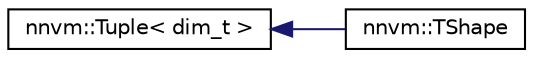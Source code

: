 digraph "Graphical Class Hierarchy"
{
 // LATEX_PDF_SIZE
  edge [fontname="Helvetica",fontsize="10",labelfontname="Helvetica",labelfontsize="10"];
  node [fontname="Helvetica",fontsize="10",shape=record];
  rankdir="LR";
  Node0 [label="nnvm::Tuple\< dim_t \>",height=0.2,width=0.4,color="black", fillcolor="white", style="filled",URL="$classnnvm_1_1Tuple.html",tooltip=" "];
  Node0 -> Node1 [dir="back",color="midnightblue",fontsize="10",style="solid",fontname="Helvetica"];
  Node1 [label="nnvm::TShape",height=0.2,width=0.4,color="black", fillcolor="white", style="filled",URL="$classnnvm_1_1TShape.html",tooltip="A Shape class that is used to represent shape of each tensor."];
}

